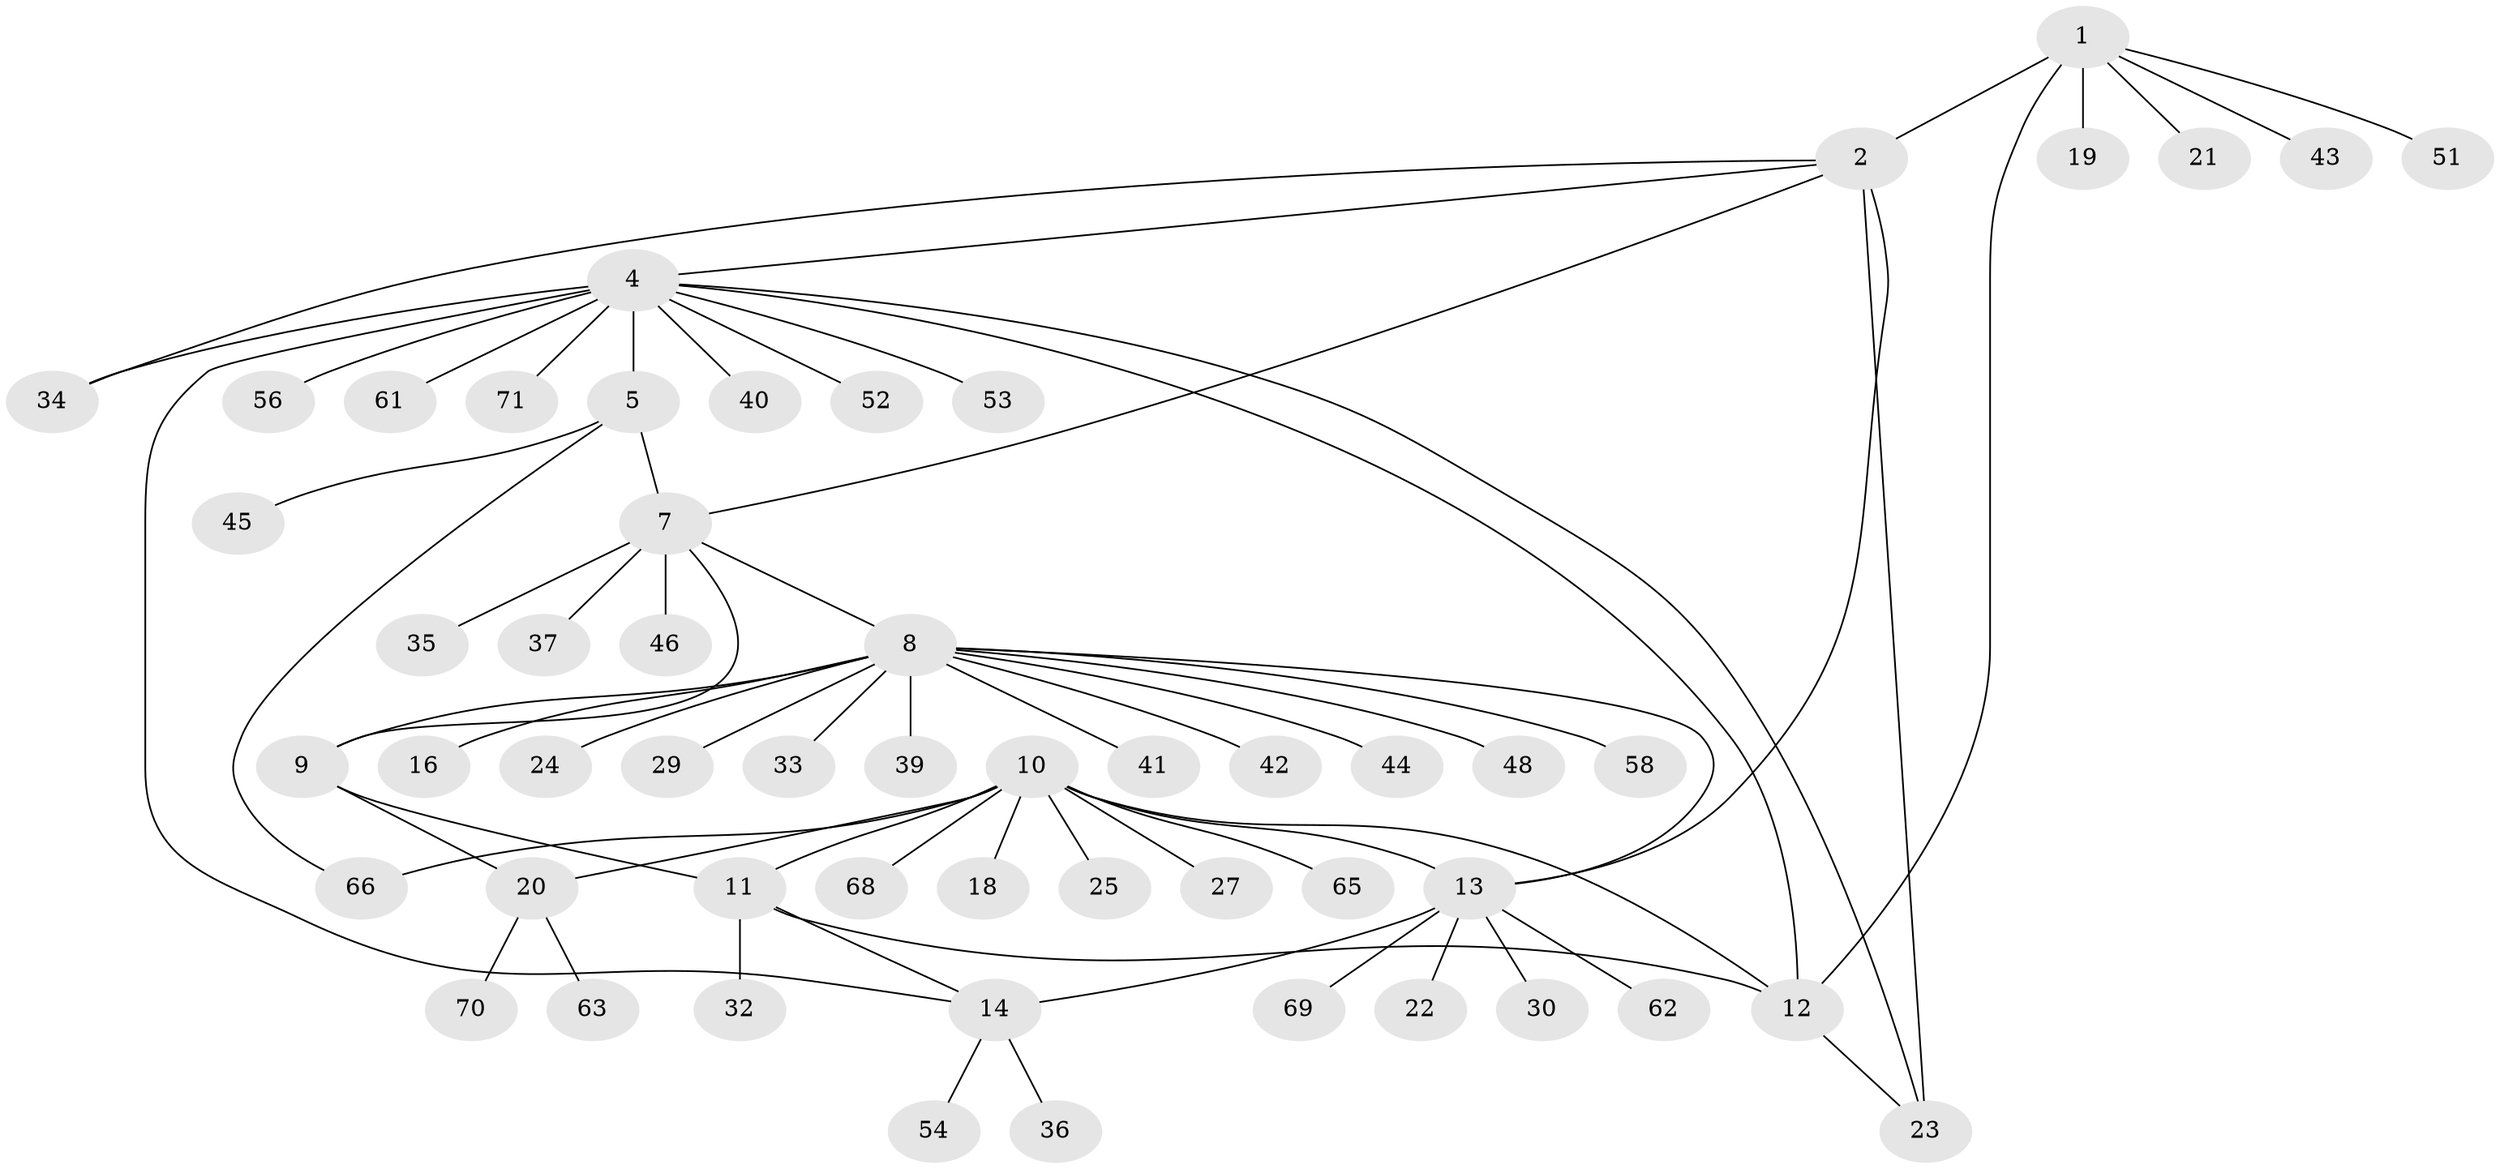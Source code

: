 // Generated by graph-tools (version 1.1) at 2025/52/02/27/25 19:52:20]
// undirected, 54 vertices, 67 edges
graph export_dot {
graph [start="1"]
  node [color=gray90,style=filled];
  1 [super="+3"];
  2 [super="+38"];
  4 [super="+6"];
  5 [super="+57"];
  7 [super="+50"];
  8 [super="+17"];
  9 [super="+47"];
  10 [super="+26"];
  11 [super="+72"];
  12 [super="+67"];
  13 [super="+59"];
  14 [super="+15"];
  16;
  18;
  19;
  20 [super="+60"];
  21 [super="+28"];
  22 [super="+31"];
  23 [super="+55"];
  24;
  25;
  27;
  29;
  30 [super="+49"];
  32;
  33;
  34;
  35;
  36;
  37;
  39;
  40;
  41;
  42;
  43;
  44;
  45;
  46;
  48;
  51;
  52;
  53;
  54 [super="+64"];
  56;
  58;
  61;
  62;
  63;
  65;
  66;
  68;
  69;
  70;
  71;
  1 -- 2 [weight=2];
  1 -- 19;
  1 -- 21;
  1 -- 43;
  1 -- 51;
  1 -- 12;
  2 -- 4;
  2 -- 7;
  2 -- 13;
  2 -- 23;
  2 -- 34;
  4 -- 5 [weight=2];
  4 -- 12;
  4 -- 34;
  4 -- 71;
  4 -- 40;
  4 -- 14;
  4 -- 52;
  4 -- 53;
  4 -- 23;
  4 -- 56;
  4 -- 61;
  5 -- 7;
  5 -- 45;
  5 -- 66;
  7 -- 8;
  7 -- 9;
  7 -- 35;
  7 -- 37;
  7 -- 46;
  8 -- 9;
  8 -- 13;
  8 -- 16;
  8 -- 29;
  8 -- 33;
  8 -- 39;
  8 -- 41;
  8 -- 42;
  8 -- 58;
  8 -- 24;
  8 -- 48;
  8 -- 44;
  9 -- 11;
  9 -- 20;
  10 -- 11;
  10 -- 12;
  10 -- 13;
  10 -- 18;
  10 -- 20;
  10 -- 25;
  10 -- 27;
  10 -- 65;
  10 -- 68;
  10 -- 66;
  11 -- 12;
  11 -- 32;
  11 -- 14;
  12 -- 23;
  13 -- 14 [weight=2];
  13 -- 22;
  13 -- 30;
  13 -- 62;
  13 -- 69;
  14 -- 36;
  14 -- 54;
  20 -- 63;
  20 -- 70;
}
